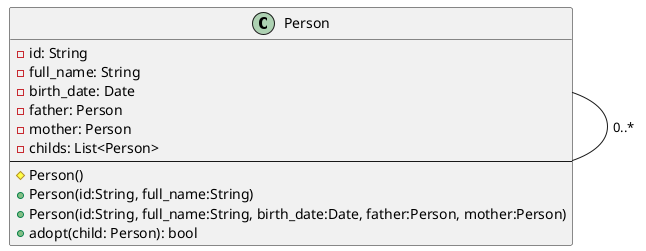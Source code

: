 @startuml person_diagram

class Person {
    - id: String
    - full_name: String
    - birth_date: Date
    - father: Person
    - mother: Person
    - childs: List<Person>
    --
    # Person()
    + Person(id:String, full_name:String)
    + Person(id:String, full_name:String, birth_date:Date, father:Person, mother:Person)
    + adopt(child: Person): bool
}

Person -- Person : 0..*
@enduml
